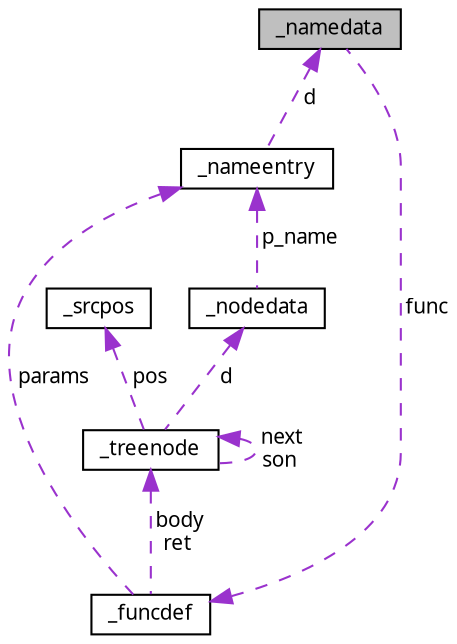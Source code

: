 digraph "_namedata"
{
 // LATEX_PDF_SIZE
  edge [fontname="LiberationSans-Regular.ttf",fontsize="10",labelfontname="LiberationSans-Regular.ttf",labelfontsize="10"];
  node [fontname="LiberationSans-Regular.ttf",fontsize="10",shape=record];
  Node1 [label="_namedata",height=0.2,width=0.4,color="black", fillcolor="grey75", style="filled", fontcolor="black",tooltip="Unterschiedliche Nutzdaten eines Eintrags in der Namens-Tabelle, je nach Art des Namens."];
  Node2 -> Node1 [dir="back",color="darkorchid3",fontsize="10",style="dashed",label=" func" ,fontname="LiberationSans-Regular.ttf"];
  Node2 [label="_funcdef",height=0.2,width=0.4,color="black", fillcolor="white", style="filled",URL="$struct__funcdef.html",tooltip="Daten einer Funktions- oder Pfaddefinition: Parameternamen und Code (hängt am Funktions- oder Pfadnam..."];
  Node3 -> Node2 [dir="back",color="darkorchid3",fontsize="10",style="dashed",label=" params" ,fontname="LiberationSans-Regular.ttf"];
  Node3 [label="_nameentry",height=0.2,width=0.4,color="black", fillcolor="white", style="filled",URL="$struct__nameentry.html",tooltip="Typ eines Eintrags in der Namens-Tabelle."];
  Node1 -> Node3 [dir="back",color="darkorchid3",fontsize="10",style="dashed",label=" d" ,fontname="LiberationSans-Regular.ttf"];
  Node4 -> Node2 [dir="back",color="darkorchid3",fontsize="10",style="dashed",label=" body\nret" ,fontname="LiberationSans-Regular.ttf"];
  Node4 [label="_treenode",height=0.2,width=0.4,color="black", fillcolor="white", style="filled",URL="$struct__treenode.html",tooltip="Typ eines Syntaxbaum-Knotens."];
  Node5 -> Node4 [dir="back",color="darkorchid3",fontsize="10",style="dashed",label=" pos" ,fontname="LiberationSans-Regular.ttf"];
  Node5 [label="_srcpos",height=0.2,width=0.4,color="black", fillcolor="white", style="filled",URL="$struct__srcpos.html",tooltip="Position eines Tokens oder Syntax-Knotens im Source-File (Zeile / Spalte)"];
  Node6 -> Node4 [dir="back",color="darkorchid3",fontsize="10",style="dashed",label=" d" ,fontname="LiberationSans-Regular.ttf"];
  Node6 [label="_nodedata",height=0.2,width=0.4,color="black", fillcolor="white", style="filled",URL="$union__nodedata.html",tooltip="Unterschiedliche Nutzdaten eines Syntaxbaum-Knotens, je nach Art des Knotens."];
  Node3 -> Node6 [dir="back",color="darkorchid3",fontsize="10",style="dashed",label=" p_name" ,fontname="LiberationSans-Regular.ttf"];
  Node4 -> Node4 [dir="back",color="darkorchid3",fontsize="10",style="dashed",label=" next\nson" ,fontname="LiberationSans-Regular.ttf"];
}
